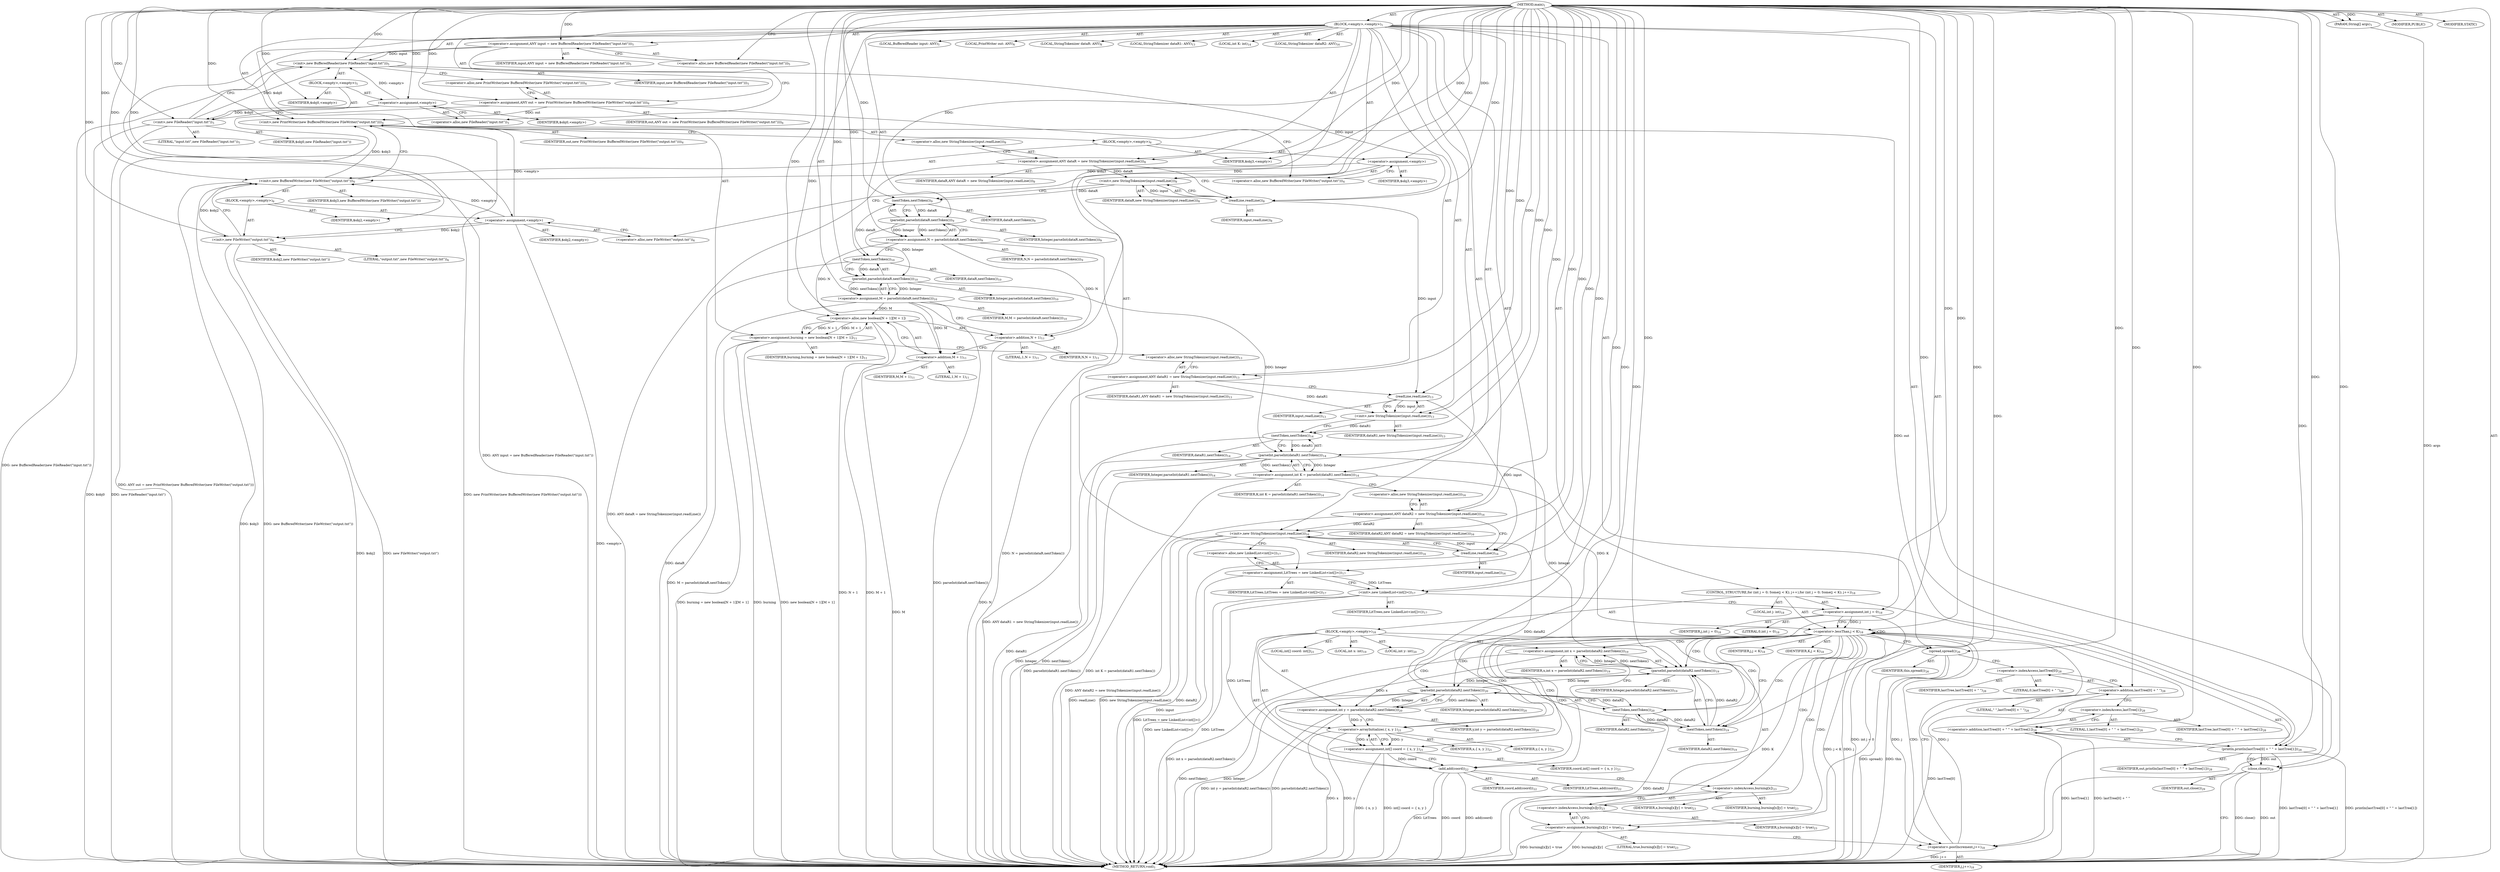 digraph "main" {  
"27" [label = <(METHOD,main)<SUB>1</SUB>> ]
"28" [label = <(PARAM,String[] args)<SUB>1</SUB>> ]
"29" [label = <(BLOCK,&lt;empty&gt;,&lt;empty&gt;)<SUB>1</SUB>> ]
"4" [label = <(LOCAL,BufferedReader input: ANY)<SUB>5</SUB>> ]
"30" [label = <(&lt;operator&gt;.assignment,ANY input = new BufferedReader(new FileReader(&quot;input.txt&quot;)))<SUB>5</SUB>> ]
"31" [label = <(IDENTIFIER,input,ANY input = new BufferedReader(new FileReader(&quot;input.txt&quot;)))<SUB>5</SUB>> ]
"32" [label = <(&lt;operator&gt;.alloc,new BufferedReader(new FileReader(&quot;input.txt&quot;)))<SUB>5</SUB>> ]
"33" [label = <(&lt;init&gt;,new BufferedReader(new FileReader(&quot;input.txt&quot;)))<SUB>5</SUB>> ]
"3" [label = <(IDENTIFIER,input,new BufferedReader(new FileReader(&quot;input.txt&quot;)))<SUB>5</SUB>> ]
"34" [label = <(BLOCK,&lt;empty&gt;,&lt;empty&gt;)<SUB>5</SUB>> ]
"35" [label = <(&lt;operator&gt;.assignment,&lt;empty&gt;)> ]
"36" [label = <(IDENTIFIER,$obj0,&lt;empty&gt;)> ]
"37" [label = <(&lt;operator&gt;.alloc,new FileReader(&quot;input.txt&quot;))<SUB>5</SUB>> ]
"38" [label = <(&lt;init&gt;,new FileReader(&quot;input.txt&quot;))<SUB>5</SUB>> ]
"39" [label = <(IDENTIFIER,$obj0,new FileReader(&quot;input.txt&quot;))> ]
"40" [label = <(LITERAL,&quot;input.txt&quot;,new FileReader(&quot;input.txt&quot;))<SUB>5</SUB>> ]
"41" [label = <(IDENTIFIER,$obj0,&lt;empty&gt;)> ]
"6" [label = <(LOCAL,PrintWriter out: ANY)<SUB>6</SUB>> ]
"42" [label = <(&lt;operator&gt;.assignment,ANY out = new PrintWriter(new BufferedWriter(new FileWriter(&quot;output.txt&quot;))))<SUB>6</SUB>> ]
"43" [label = <(IDENTIFIER,out,ANY out = new PrintWriter(new BufferedWriter(new FileWriter(&quot;output.txt&quot;))))<SUB>6</SUB>> ]
"44" [label = <(&lt;operator&gt;.alloc,new PrintWriter(new BufferedWriter(new FileWriter(&quot;output.txt&quot;))))<SUB>6</SUB>> ]
"45" [label = <(&lt;init&gt;,new PrintWriter(new BufferedWriter(new FileWriter(&quot;output.txt&quot;))))<SUB>6</SUB>> ]
"5" [label = <(IDENTIFIER,out,new PrintWriter(new BufferedWriter(new FileWriter(&quot;output.txt&quot;))))<SUB>6</SUB>> ]
"46" [label = <(BLOCK,&lt;empty&gt;,&lt;empty&gt;)<SUB>6</SUB>> ]
"47" [label = <(&lt;operator&gt;.assignment,&lt;empty&gt;)> ]
"48" [label = <(IDENTIFIER,$obj3,&lt;empty&gt;)> ]
"49" [label = <(&lt;operator&gt;.alloc,new BufferedWriter(new FileWriter(&quot;output.txt&quot;)))<SUB>6</SUB>> ]
"50" [label = <(&lt;init&gt;,new BufferedWriter(new FileWriter(&quot;output.txt&quot;)))<SUB>6</SUB>> ]
"51" [label = <(IDENTIFIER,$obj3,new BufferedWriter(new FileWriter(&quot;output.txt&quot;)))> ]
"52" [label = <(BLOCK,&lt;empty&gt;,&lt;empty&gt;)<SUB>6</SUB>> ]
"53" [label = <(&lt;operator&gt;.assignment,&lt;empty&gt;)> ]
"54" [label = <(IDENTIFIER,$obj2,&lt;empty&gt;)> ]
"55" [label = <(&lt;operator&gt;.alloc,new FileWriter(&quot;output.txt&quot;))<SUB>6</SUB>> ]
"56" [label = <(&lt;init&gt;,new FileWriter(&quot;output.txt&quot;))<SUB>6</SUB>> ]
"57" [label = <(IDENTIFIER,$obj2,new FileWriter(&quot;output.txt&quot;))> ]
"58" [label = <(LITERAL,&quot;output.txt&quot;,new FileWriter(&quot;output.txt&quot;))<SUB>6</SUB>> ]
"59" [label = <(IDENTIFIER,$obj2,&lt;empty&gt;)> ]
"60" [label = <(IDENTIFIER,$obj3,&lt;empty&gt;)> ]
"8" [label = <(LOCAL,StringTokenizer dataR: ANY)<SUB>8</SUB>> ]
"61" [label = <(&lt;operator&gt;.assignment,ANY dataR = new StringTokenizer(input.readLine()))<SUB>8</SUB>> ]
"62" [label = <(IDENTIFIER,dataR,ANY dataR = new StringTokenizer(input.readLine()))<SUB>8</SUB>> ]
"63" [label = <(&lt;operator&gt;.alloc,new StringTokenizer(input.readLine()))<SUB>8</SUB>> ]
"64" [label = <(&lt;init&gt;,new StringTokenizer(input.readLine()))<SUB>8</SUB>> ]
"7" [label = <(IDENTIFIER,dataR,new StringTokenizer(input.readLine()))<SUB>8</SUB>> ]
"65" [label = <(readLine,readLine())<SUB>8</SUB>> ]
"66" [label = <(IDENTIFIER,input,readLine())<SUB>8</SUB>> ]
"67" [label = <(&lt;operator&gt;.assignment,N = parseInt(dataR.nextToken()))<SUB>9</SUB>> ]
"68" [label = <(IDENTIFIER,N,N = parseInt(dataR.nextToken()))<SUB>9</SUB>> ]
"69" [label = <(parseInt,parseInt(dataR.nextToken()))<SUB>9</SUB>> ]
"70" [label = <(IDENTIFIER,Integer,parseInt(dataR.nextToken()))<SUB>9</SUB>> ]
"71" [label = <(nextToken,nextToken())<SUB>9</SUB>> ]
"72" [label = <(IDENTIFIER,dataR,nextToken())<SUB>9</SUB>> ]
"73" [label = <(&lt;operator&gt;.assignment,M = parseInt(dataR.nextToken()))<SUB>10</SUB>> ]
"74" [label = <(IDENTIFIER,M,M = parseInt(dataR.nextToken()))<SUB>10</SUB>> ]
"75" [label = <(parseInt,parseInt(dataR.nextToken()))<SUB>10</SUB>> ]
"76" [label = <(IDENTIFIER,Integer,parseInt(dataR.nextToken()))<SUB>10</SUB>> ]
"77" [label = <(nextToken,nextToken())<SUB>10</SUB>> ]
"78" [label = <(IDENTIFIER,dataR,nextToken())<SUB>10</SUB>> ]
"79" [label = <(&lt;operator&gt;.assignment,burning = new boolean[N + 1][M + 1])<SUB>11</SUB>> ]
"80" [label = <(IDENTIFIER,burning,burning = new boolean[N + 1][M + 1])<SUB>11</SUB>> ]
"81" [label = <(&lt;operator&gt;.alloc,new boolean[N + 1][M + 1])> ]
"82" [label = <(&lt;operator&gt;.addition,N + 1)<SUB>11</SUB>> ]
"83" [label = <(IDENTIFIER,N,N + 1)<SUB>11</SUB>> ]
"84" [label = <(LITERAL,1,N + 1)<SUB>11</SUB>> ]
"85" [label = <(&lt;operator&gt;.addition,M + 1)<SUB>11</SUB>> ]
"86" [label = <(IDENTIFIER,M,M + 1)<SUB>11</SUB>> ]
"87" [label = <(LITERAL,1,M + 1)<SUB>11</SUB>> ]
"10" [label = <(LOCAL,StringTokenizer dataR1: ANY)<SUB>13</SUB>> ]
"88" [label = <(&lt;operator&gt;.assignment,ANY dataR1 = new StringTokenizer(input.readLine()))<SUB>13</SUB>> ]
"89" [label = <(IDENTIFIER,dataR1,ANY dataR1 = new StringTokenizer(input.readLine()))<SUB>13</SUB>> ]
"90" [label = <(&lt;operator&gt;.alloc,new StringTokenizer(input.readLine()))<SUB>13</SUB>> ]
"91" [label = <(&lt;init&gt;,new StringTokenizer(input.readLine()))<SUB>13</SUB>> ]
"9" [label = <(IDENTIFIER,dataR1,new StringTokenizer(input.readLine()))<SUB>13</SUB>> ]
"92" [label = <(readLine,readLine())<SUB>13</SUB>> ]
"93" [label = <(IDENTIFIER,input,readLine())<SUB>13</SUB>> ]
"94" [label = <(LOCAL,int K: int)<SUB>14</SUB>> ]
"95" [label = <(&lt;operator&gt;.assignment,int K = parseInt(dataR1.nextToken()))<SUB>14</SUB>> ]
"96" [label = <(IDENTIFIER,K,int K = parseInt(dataR1.nextToken()))<SUB>14</SUB>> ]
"97" [label = <(parseInt,parseInt(dataR1.nextToken()))<SUB>14</SUB>> ]
"98" [label = <(IDENTIFIER,Integer,parseInt(dataR1.nextToken()))<SUB>14</SUB>> ]
"99" [label = <(nextToken,nextToken())<SUB>14</SUB>> ]
"100" [label = <(IDENTIFIER,dataR1,nextToken())<SUB>14</SUB>> ]
"12" [label = <(LOCAL,StringTokenizer dataR2: ANY)<SUB>16</SUB>> ]
"101" [label = <(&lt;operator&gt;.assignment,ANY dataR2 = new StringTokenizer(input.readLine()))<SUB>16</SUB>> ]
"102" [label = <(IDENTIFIER,dataR2,ANY dataR2 = new StringTokenizer(input.readLine()))<SUB>16</SUB>> ]
"103" [label = <(&lt;operator&gt;.alloc,new StringTokenizer(input.readLine()))<SUB>16</SUB>> ]
"104" [label = <(&lt;init&gt;,new StringTokenizer(input.readLine()))<SUB>16</SUB>> ]
"11" [label = <(IDENTIFIER,dataR2,new StringTokenizer(input.readLine()))<SUB>16</SUB>> ]
"105" [label = <(readLine,readLine())<SUB>16</SUB>> ]
"106" [label = <(IDENTIFIER,input,readLine())<SUB>16</SUB>> ]
"107" [label = <(&lt;operator&gt;.assignment,LitTrees = new LinkedList&lt;int[]&gt;())<SUB>17</SUB>> ]
"108" [label = <(IDENTIFIER,LitTrees,LitTrees = new LinkedList&lt;int[]&gt;())<SUB>17</SUB>> ]
"109" [label = <(&lt;operator&gt;.alloc,new LinkedList&lt;int[]&gt;())<SUB>17</SUB>> ]
"110" [label = <(&lt;init&gt;,new LinkedList&lt;int[]&gt;())<SUB>17</SUB>> ]
"111" [label = <(IDENTIFIER,LitTrees,new LinkedList&lt;int[]&gt;())<SUB>17</SUB>> ]
"112" [label = <(CONTROL_STRUCTURE,for (int j = 0; Some(j &lt; K); j++),for (int j = 0; Some(j &lt; K); j++))<SUB>18</SUB>> ]
"113" [label = <(LOCAL,int j: int)<SUB>18</SUB>> ]
"114" [label = <(&lt;operator&gt;.assignment,int j = 0)<SUB>18</SUB>> ]
"115" [label = <(IDENTIFIER,j,int j = 0)<SUB>18</SUB>> ]
"116" [label = <(LITERAL,0,int j = 0)<SUB>18</SUB>> ]
"117" [label = <(&lt;operator&gt;.lessThan,j &lt; K)<SUB>18</SUB>> ]
"118" [label = <(IDENTIFIER,j,j &lt; K)<SUB>18</SUB>> ]
"119" [label = <(IDENTIFIER,K,j &lt; K)<SUB>18</SUB>> ]
"120" [label = <(&lt;operator&gt;.postIncrement,j++)<SUB>18</SUB>> ]
"121" [label = <(IDENTIFIER,j,j++)<SUB>18</SUB>> ]
"122" [label = <(BLOCK,&lt;empty&gt;,&lt;empty&gt;)<SUB>18</SUB>> ]
"123" [label = <(LOCAL,int x: int)<SUB>19</SUB>> ]
"124" [label = <(&lt;operator&gt;.assignment,int x = parseInt(dataR2.nextToken()))<SUB>19</SUB>> ]
"125" [label = <(IDENTIFIER,x,int x = parseInt(dataR2.nextToken()))<SUB>19</SUB>> ]
"126" [label = <(parseInt,parseInt(dataR2.nextToken()))<SUB>19</SUB>> ]
"127" [label = <(IDENTIFIER,Integer,parseInt(dataR2.nextToken()))<SUB>19</SUB>> ]
"128" [label = <(nextToken,nextToken())<SUB>19</SUB>> ]
"129" [label = <(IDENTIFIER,dataR2,nextToken())<SUB>19</SUB>> ]
"130" [label = <(LOCAL,int y: int)<SUB>20</SUB>> ]
"131" [label = <(&lt;operator&gt;.assignment,int y = parseInt(dataR2.nextToken()))<SUB>20</SUB>> ]
"132" [label = <(IDENTIFIER,y,int y = parseInt(dataR2.nextToken()))<SUB>20</SUB>> ]
"133" [label = <(parseInt,parseInt(dataR2.nextToken()))<SUB>20</SUB>> ]
"134" [label = <(IDENTIFIER,Integer,parseInt(dataR2.nextToken()))<SUB>20</SUB>> ]
"135" [label = <(nextToken,nextToken())<SUB>20</SUB>> ]
"136" [label = <(IDENTIFIER,dataR2,nextToken())<SUB>20</SUB>> ]
"137" [label = <(LOCAL,int[] coord: int[])<SUB>21</SUB>> ]
"138" [label = <(&lt;operator&gt;.assignment,int[] coord = { x, y })<SUB>21</SUB>> ]
"139" [label = <(IDENTIFIER,coord,int[] coord = { x, y })<SUB>21</SUB>> ]
"140" [label = <(&lt;operator&gt;.arrayInitializer,{ x, y })<SUB>21</SUB>> ]
"141" [label = <(IDENTIFIER,x,{ x, y })<SUB>21</SUB>> ]
"142" [label = <(IDENTIFIER,y,{ x, y })<SUB>21</SUB>> ]
"143" [label = <(add,add(coord))<SUB>22</SUB>> ]
"144" [label = <(IDENTIFIER,LitTrees,add(coord))<SUB>22</SUB>> ]
"145" [label = <(IDENTIFIER,coord,add(coord))<SUB>22</SUB>> ]
"146" [label = <(&lt;operator&gt;.assignment,burning[x][y] = true)<SUB>23</SUB>> ]
"147" [label = <(&lt;operator&gt;.indexAccess,burning[x][y])<SUB>23</SUB>> ]
"148" [label = <(&lt;operator&gt;.indexAccess,burning[x])<SUB>23</SUB>> ]
"149" [label = <(IDENTIFIER,burning,burning[x][y] = true)<SUB>23</SUB>> ]
"150" [label = <(IDENTIFIER,x,burning[x][y] = true)<SUB>23</SUB>> ]
"151" [label = <(IDENTIFIER,y,burning[x][y] = true)<SUB>23</SUB>> ]
"152" [label = <(LITERAL,true,burning[x][y] = true)<SUB>23</SUB>> ]
"153" [label = <(spread,spread())<SUB>26</SUB>> ]
"154" [label = <(IDENTIFIER,this,spread())<SUB>26</SUB>> ]
"155" [label = <(println,println(lastTree[0] + &quot; &quot; + lastTree[1]))<SUB>28</SUB>> ]
"156" [label = <(IDENTIFIER,out,println(lastTree[0] + &quot; &quot; + lastTree[1]))<SUB>28</SUB>> ]
"157" [label = <(&lt;operator&gt;.addition,lastTree[0] + &quot; &quot; + lastTree[1])<SUB>28</SUB>> ]
"158" [label = <(&lt;operator&gt;.addition,lastTree[0] + &quot; &quot;)<SUB>28</SUB>> ]
"159" [label = <(&lt;operator&gt;.indexAccess,lastTree[0])<SUB>28</SUB>> ]
"160" [label = <(IDENTIFIER,lastTree,lastTree[0] + &quot; &quot;)<SUB>28</SUB>> ]
"161" [label = <(LITERAL,0,lastTree[0] + &quot; &quot;)<SUB>28</SUB>> ]
"162" [label = <(LITERAL,&quot; &quot;,lastTree[0] + &quot; &quot;)<SUB>28</SUB>> ]
"163" [label = <(&lt;operator&gt;.indexAccess,lastTree[1])<SUB>28</SUB>> ]
"164" [label = <(IDENTIFIER,lastTree,lastTree[0] + &quot; &quot; + lastTree[1])<SUB>28</SUB>> ]
"165" [label = <(LITERAL,1,lastTree[0] + &quot; &quot; + lastTree[1])<SUB>28</SUB>> ]
"166" [label = <(close,close())<SUB>29</SUB>> ]
"167" [label = <(IDENTIFIER,out,close())<SUB>29</SUB>> ]
"168" [label = <(MODIFIER,PUBLIC)> ]
"169" [label = <(MODIFIER,STATIC)> ]
"170" [label = <(METHOD_RETURN,void)<SUB>1</SUB>> ]
  "27" -> "28"  [ label = "AST: "] 
  "27" -> "29"  [ label = "AST: "] 
  "27" -> "168"  [ label = "AST: "] 
  "27" -> "169"  [ label = "AST: "] 
  "27" -> "170"  [ label = "AST: "] 
  "29" -> "4"  [ label = "AST: "] 
  "29" -> "30"  [ label = "AST: "] 
  "29" -> "33"  [ label = "AST: "] 
  "29" -> "6"  [ label = "AST: "] 
  "29" -> "42"  [ label = "AST: "] 
  "29" -> "45"  [ label = "AST: "] 
  "29" -> "8"  [ label = "AST: "] 
  "29" -> "61"  [ label = "AST: "] 
  "29" -> "64"  [ label = "AST: "] 
  "29" -> "67"  [ label = "AST: "] 
  "29" -> "73"  [ label = "AST: "] 
  "29" -> "79"  [ label = "AST: "] 
  "29" -> "10"  [ label = "AST: "] 
  "29" -> "88"  [ label = "AST: "] 
  "29" -> "91"  [ label = "AST: "] 
  "29" -> "94"  [ label = "AST: "] 
  "29" -> "95"  [ label = "AST: "] 
  "29" -> "12"  [ label = "AST: "] 
  "29" -> "101"  [ label = "AST: "] 
  "29" -> "104"  [ label = "AST: "] 
  "29" -> "107"  [ label = "AST: "] 
  "29" -> "110"  [ label = "AST: "] 
  "29" -> "112"  [ label = "AST: "] 
  "29" -> "153"  [ label = "AST: "] 
  "29" -> "155"  [ label = "AST: "] 
  "29" -> "166"  [ label = "AST: "] 
  "30" -> "31"  [ label = "AST: "] 
  "30" -> "32"  [ label = "AST: "] 
  "33" -> "3"  [ label = "AST: "] 
  "33" -> "34"  [ label = "AST: "] 
  "34" -> "35"  [ label = "AST: "] 
  "34" -> "38"  [ label = "AST: "] 
  "34" -> "41"  [ label = "AST: "] 
  "35" -> "36"  [ label = "AST: "] 
  "35" -> "37"  [ label = "AST: "] 
  "38" -> "39"  [ label = "AST: "] 
  "38" -> "40"  [ label = "AST: "] 
  "42" -> "43"  [ label = "AST: "] 
  "42" -> "44"  [ label = "AST: "] 
  "45" -> "5"  [ label = "AST: "] 
  "45" -> "46"  [ label = "AST: "] 
  "46" -> "47"  [ label = "AST: "] 
  "46" -> "50"  [ label = "AST: "] 
  "46" -> "60"  [ label = "AST: "] 
  "47" -> "48"  [ label = "AST: "] 
  "47" -> "49"  [ label = "AST: "] 
  "50" -> "51"  [ label = "AST: "] 
  "50" -> "52"  [ label = "AST: "] 
  "52" -> "53"  [ label = "AST: "] 
  "52" -> "56"  [ label = "AST: "] 
  "52" -> "59"  [ label = "AST: "] 
  "53" -> "54"  [ label = "AST: "] 
  "53" -> "55"  [ label = "AST: "] 
  "56" -> "57"  [ label = "AST: "] 
  "56" -> "58"  [ label = "AST: "] 
  "61" -> "62"  [ label = "AST: "] 
  "61" -> "63"  [ label = "AST: "] 
  "64" -> "7"  [ label = "AST: "] 
  "64" -> "65"  [ label = "AST: "] 
  "65" -> "66"  [ label = "AST: "] 
  "67" -> "68"  [ label = "AST: "] 
  "67" -> "69"  [ label = "AST: "] 
  "69" -> "70"  [ label = "AST: "] 
  "69" -> "71"  [ label = "AST: "] 
  "71" -> "72"  [ label = "AST: "] 
  "73" -> "74"  [ label = "AST: "] 
  "73" -> "75"  [ label = "AST: "] 
  "75" -> "76"  [ label = "AST: "] 
  "75" -> "77"  [ label = "AST: "] 
  "77" -> "78"  [ label = "AST: "] 
  "79" -> "80"  [ label = "AST: "] 
  "79" -> "81"  [ label = "AST: "] 
  "81" -> "82"  [ label = "AST: "] 
  "81" -> "85"  [ label = "AST: "] 
  "82" -> "83"  [ label = "AST: "] 
  "82" -> "84"  [ label = "AST: "] 
  "85" -> "86"  [ label = "AST: "] 
  "85" -> "87"  [ label = "AST: "] 
  "88" -> "89"  [ label = "AST: "] 
  "88" -> "90"  [ label = "AST: "] 
  "91" -> "9"  [ label = "AST: "] 
  "91" -> "92"  [ label = "AST: "] 
  "92" -> "93"  [ label = "AST: "] 
  "95" -> "96"  [ label = "AST: "] 
  "95" -> "97"  [ label = "AST: "] 
  "97" -> "98"  [ label = "AST: "] 
  "97" -> "99"  [ label = "AST: "] 
  "99" -> "100"  [ label = "AST: "] 
  "101" -> "102"  [ label = "AST: "] 
  "101" -> "103"  [ label = "AST: "] 
  "104" -> "11"  [ label = "AST: "] 
  "104" -> "105"  [ label = "AST: "] 
  "105" -> "106"  [ label = "AST: "] 
  "107" -> "108"  [ label = "AST: "] 
  "107" -> "109"  [ label = "AST: "] 
  "110" -> "111"  [ label = "AST: "] 
  "112" -> "113"  [ label = "AST: "] 
  "112" -> "114"  [ label = "AST: "] 
  "112" -> "117"  [ label = "AST: "] 
  "112" -> "120"  [ label = "AST: "] 
  "112" -> "122"  [ label = "AST: "] 
  "114" -> "115"  [ label = "AST: "] 
  "114" -> "116"  [ label = "AST: "] 
  "117" -> "118"  [ label = "AST: "] 
  "117" -> "119"  [ label = "AST: "] 
  "120" -> "121"  [ label = "AST: "] 
  "122" -> "123"  [ label = "AST: "] 
  "122" -> "124"  [ label = "AST: "] 
  "122" -> "130"  [ label = "AST: "] 
  "122" -> "131"  [ label = "AST: "] 
  "122" -> "137"  [ label = "AST: "] 
  "122" -> "138"  [ label = "AST: "] 
  "122" -> "143"  [ label = "AST: "] 
  "122" -> "146"  [ label = "AST: "] 
  "124" -> "125"  [ label = "AST: "] 
  "124" -> "126"  [ label = "AST: "] 
  "126" -> "127"  [ label = "AST: "] 
  "126" -> "128"  [ label = "AST: "] 
  "128" -> "129"  [ label = "AST: "] 
  "131" -> "132"  [ label = "AST: "] 
  "131" -> "133"  [ label = "AST: "] 
  "133" -> "134"  [ label = "AST: "] 
  "133" -> "135"  [ label = "AST: "] 
  "135" -> "136"  [ label = "AST: "] 
  "138" -> "139"  [ label = "AST: "] 
  "138" -> "140"  [ label = "AST: "] 
  "140" -> "141"  [ label = "AST: "] 
  "140" -> "142"  [ label = "AST: "] 
  "143" -> "144"  [ label = "AST: "] 
  "143" -> "145"  [ label = "AST: "] 
  "146" -> "147"  [ label = "AST: "] 
  "146" -> "152"  [ label = "AST: "] 
  "147" -> "148"  [ label = "AST: "] 
  "147" -> "151"  [ label = "AST: "] 
  "148" -> "149"  [ label = "AST: "] 
  "148" -> "150"  [ label = "AST: "] 
  "153" -> "154"  [ label = "AST: "] 
  "155" -> "156"  [ label = "AST: "] 
  "155" -> "157"  [ label = "AST: "] 
  "157" -> "158"  [ label = "AST: "] 
  "157" -> "163"  [ label = "AST: "] 
  "158" -> "159"  [ label = "AST: "] 
  "158" -> "162"  [ label = "AST: "] 
  "159" -> "160"  [ label = "AST: "] 
  "159" -> "161"  [ label = "AST: "] 
  "163" -> "164"  [ label = "AST: "] 
  "163" -> "165"  [ label = "AST: "] 
  "166" -> "167"  [ label = "AST: "] 
  "30" -> "37"  [ label = "CFG: "] 
  "33" -> "44"  [ label = "CFG: "] 
  "42" -> "49"  [ label = "CFG: "] 
  "45" -> "63"  [ label = "CFG: "] 
  "61" -> "65"  [ label = "CFG: "] 
  "64" -> "71"  [ label = "CFG: "] 
  "67" -> "77"  [ label = "CFG: "] 
  "73" -> "82"  [ label = "CFG: "] 
  "79" -> "90"  [ label = "CFG: "] 
  "88" -> "92"  [ label = "CFG: "] 
  "91" -> "99"  [ label = "CFG: "] 
  "95" -> "103"  [ label = "CFG: "] 
  "101" -> "105"  [ label = "CFG: "] 
  "104" -> "109"  [ label = "CFG: "] 
  "107" -> "110"  [ label = "CFG: "] 
  "110" -> "114"  [ label = "CFG: "] 
  "153" -> "159"  [ label = "CFG: "] 
  "155" -> "166"  [ label = "CFG: "] 
  "166" -> "170"  [ label = "CFG: "] 
  "32" -> "30"  [ label = "CFG: "] 
  "44" -> "42"  [ label = "CFG: "] 
  "63" -> "61"  [ label = "CFG: "] 
  "65" -> "64"  [ label = "CFG: "] 
  "69" -> "67"  [ label = "CFG: "] 
  "75" -> "73"  [ label = "CFG: "] 
  "81" -> "79"  [ label = "CFG: "] 
  "90" -> "88"  [ label = "CFG: "] 
  "92" -> "91"  [ label = "CFG: "] 
  "97" -> "95"  [ label = "CFG: "] 
  "103" -> "101"  [ label = "CFG: "] 
  "105" -> "104"  [ label = "CFG: "] 
  "109" -> "107"  [ label = "CFG: "] 
  "114" -> "117"  [ label = "CFG: "] 
  "117" -> "128"  [ label = "CFG: "] 
  "117" -> "153"  [ label = "CFG: "] 
  "120" -> "117"  [ label = "CFG: "] 
  "157" -> "155"  [ label = "CFG: "] 
  "35" -> "38"  [ label = "CFG: "] 
  "38" -> "33"  [ label = "CFG: "] 
  "47" -> "55"  [ label = "CFG: "] 
  "50" -> "45"  [ label = "CFG: "] 
  "71" -> "69"  [ label = "CFG: "] 
  "77" -> "75"  [ label = "CFG: "] 
  "82" -> "85"  [ label = "CFG: "] 
  "85" -> "81"  [ label = "CFG: "] 
  "99" -> "97"  [ label = "CFG: "] 
  "124" -> "135"  [ label = "CFG: "] 
  "131" -> "140"  [ label = "CFG: "] 
  "138" -> "143"  [ label = "CFG: "] 
  "143" -> "148"  [ label = "CFG: "] 
  "146" -> "120"  [ label = "CFG: "] 
  "158" -> "163"  [ label = "CFG: "] 
  "163" -> "157"  [ label = "CFG: "] 
  "37" -> "35"  [ label = "CFG: "] 
  "49" -> "47"  [ label = "CFG: "] 
  "126" -> "124"  [ label = "CFG: "] 
  "133" -> "131"  [ label = "CFG: "] 
  "140" -> "138"  [ label = "CFG: "] 
  "147" -> "146"  [ label = "CFG: "] 
  "159" -> "158"  [ label = "CFG: "] 
  "53" -> "56"  [ label = "CFG: "] 
  "56" -> "50"  [ label = "CFG: "] 
  "128" -> "126"  [ label = "CFG: "] 
  "135" -> "133"  [ label = "CFG: "] 
  "148" -> "147"  [ label = "CFG: "] 
  "55" -> "53"  [ label = "CFG: "] 
  "27" -> "32"  [ label = "CFG: "] 
  "28" -> "170"  [ label = "DDG: args"] 
  "30" -> "170"  [ label = "DDG: ANY input = new BufferedReader(new FileReader(&quot;input.txt&quot;))"] 
  "38" -> "170"  [ label = "DDG: $obj0"] 
  "38" -> "170"  [ label = "DDG: new FileReader(&quot;input.txt&quot;)"] 
  "33" -> "170"  [ label = "DDG: new BufferedReader(new FileReader(&quot;input.txt&quot;))"] 
  "42" -> "170"  [ label = "DDG: ANY out = new PrintWriter(new BufferedWriter(new FileWriter(&quot;output.txt&quot;)))"] 
  "50" -> "170"  [ label = "DDG: $obj3"] 
  "53" -> "170"  [ label = "DDG: &lt;empty&gt;"] 
  "56" -> "170"  [ label = "DDG: $obj2"] 
  "56" -> "170"  [ label = "DDG: new FileWriter(&quot;output.txt&quot;)"] 
  "50" -> "170"  [ label = "DDG: new BufferedWriter(new FileWriter(&quot;output.txt&quot;))"] 
  "45" -> "170"  [ label = "DDG: new PrintWriter(new BufferedWriter(new FileWriter(&quot;output.txt&quot;)))"] 
  "61" -> "170"  [ label = "DDG: ANY dataR = new StringTokenizer(input.readLine())"] 
  "67" -> "170"  [ label = "DDG: N = parseInt(dataR.nextToken())"] 
  "77" -> "170"  [ label = "DDG: dataR"] 
  "73" -> "170"  [ label = "DDG: parseInt(dataR.nextToken())"] 
  "73" -> "170"  [ label = "DDG: M = parseInt(dataR.nextToken())"] 
  "79" -> "170"  [ label = "DDG: burning"] 
  "82" -> "170"  [ label = "DDG: N"] 
  "81" -> "170"  [ label = "DDG: N + 1"] 
  "85" -> "170"  [ label = "DDG: M"] 
  "81" -> "170"  [ label = "DDG: M + 1"] 
  "79" -> "170"  [ label = "DDG: new boolean[N + 1][M + 1]"] 
  "79" -> "170"  [ label = "DDG: burning = new boolean[N + 1][M + 1]"] 
  "88" -> "170"  [ label = "DDG: ANY dataR1 = new StringTokenizer(input.readLine())"] 
  "97" -> "170"  [ label = "DDG: Integer"] 
  "99" -> "170"  [ label = "DDG: dataR1"] 
  "97" -> "170"  [ label = "DDG: nextToken()"] 
  "95" -> "170"  [ label = "DDG: parseInt(dataR1.nextToken())"] 
  "95" -> "170"  [ label = "DDG: int K = parseInt(dataR1.nextToken())"] 
  "101" -> "170"  [ label = "DDG: ANY dataR2 = new StringTokenizer(input.readLine())"] 
  "104" -> "170"  [ label = "DDG: dataR2"] 
  "105" -> "170"  [ label = "DDG: input"] 
  "104" -> "170"  [ label = "DDG: readLine()"] 
  "104" -> "170"  [ label = "DDG: new StringTokenizer(input.readLine())"] 
  "107" -> "170"  [ label = "DDG: LitTrees = new LinkedList&lt;int[]&gt;()"] 
  "110" -> "170"  [ label = "DDG: LitTrees"] 
  "110" -> "170"  [ label = "DDG: new LinkedList&lt;int[]&gt;()"] 
  "114" -> "170"  [ label = "DDG: int j = 0"] 
  "117" -> "170"  [ label = "DDG: j"] 
  "117" -> "170"  [ label = "DDG: K"] 
  "117" -> "170"  [ label = "DDG: j &lt; K"] 
  "153" -> "170"  [ label = "DDG: spread()"] 
  "158" -> "170"  [ label = "DDG: lastTree[0]"] 
  "157" -> "170"  [ label = "DDG: lastTree[0] + &quot; &quot;"] 
  "157" -> "170"  [ label = "DDG: lastTree[1]"] 
  "155" -> "170"  [ label = "DDG: lastTree[0] + &quot; &quot; + lastTree[1]"] 
  "155" -> "170"  [ label = "DDG: println(lastTree[0] + &quot; &quot; + lastTree[1])"] 
  "166" -> "170"  [ label = "DDG: out"] 
  "166" -> "170"  [ label = "DDG: close()"] 
  "124" -> "170"  [ label = "DDG: int x = parseInt(dataR2.nextToken())"] 
  "133" -> "170"  [ label = "DDG: Integer"] 
  "135" -> "170"  [ label = "DDG: dataR2"] 
  "133" -> "170"  [ label = "DDG: nextToken()"] 
  "131" -> "170"  [ label = "DDG: parseInt(dataR2.nextToken())"] 
  "131" -> "170"  [ label = "DDG: int y = parseInt(dataR2.nextToken())"] 
  "140" -> "170"  [ label = "DDG: x"] 
  "140" -> "170"  [ label = "DDG: y"] 
  "138" -> "170"  [ label = "DDG: { x, y }"] 
  "138" -> "170"  [ label = "DDG: int[] coord = { x, y }"] 
  "143" -> "170"  [ label = "DDG: LitTrees"] 
  "143" -> "170"  [ label = "DDG: coord"] 
  "143" -> "170"  [ label = "DDG: add(coord)"] 
  "146" -> "170"  [ label = "DDG: burning[x][y]"] 
  "146" -> "170"  [ label = "DDG: burning[x][y] = true"] 
  "120" -> "170"  [ label = "DDG: j++"] 
  "153" -> "170"  [ label = "DDG: this"] 
  "27" -> "28"  [ label = "DDG: "] 
  "27" -> "30"  [ label = "DDG: "] 
  "27" -> "42"  [ label = "DDG: "] 
  "27" -> "61"  [ label = "DDG: "] 
  "69" -> "67"  [ label = "DDG: Integer"] 
  "69" -> "67"  [ label = "DDG: nextToken()"] 
  "75" -> "73"  [ label = "DDG: Integer"] 
  "75" -> "73"  [ label = "DDG: nextToken()"] 
  "81" -> "79"  [ label = "DDG: N + 1"] 
  "81" -> "79"  [ label = "DDG: M + 1"] 
  "27" -> "88"  [ label = "DDG: "] 
  "97" -> "95"  [ label = "DDG: Integer"] 
  "97" -> "95"  [ label = "DDG: nextToken()"] 
  "27" -> "101"  [ label = "DDG: "] 
  "27" -> "107"  [ label = "DDG: "] 
  "30" -> "33"  [ label = "DDG: input"] 
  "27" -> "33"  [ label = "DDG: "] 
  "35" -> "33"  [ label = "DDG: &lt;empty&gt;"] 
  "38" -> "33"  [ label = "DDG: $obj0"] 
  "42" -> "45"  [ label = "DDG: out"] 
  "27" -> "45"  [ label = "DDG: "] 
  "53" -> "45"  [ label = "DDG: &lt;empty&gt;"] 
  "50" -> "45"  [ label = "DDG: $obj3"] 
  "61" -> "64"  [ label = "DDG: dataR"] 
  "27" -> "64"  [ label = "DDG: "] 
  "65" -> "64"  [ label = "DDG: input"] 
  "88" -> "91"  [ label = "DDG: dataR1"] 
  "27" -> "91"  [ label = "DDG: "] 
  "92" -> "91"  [ label = "DDG: input"] 
  "101" -> "104"  [ label = "DDG: dataR2"] 
  "27" -> "104"  [ label = "DDG: "] 
  "105" -> "104"  [ label = "DDG: input"] 
  "107" -> "110"  [ label = "DDG: LitTrees"] 
  "27" -> "110"  [ label = "DDG: "] 
  "27" -> "114"  [ label = "DDG: "] 
  "27" -> "153"  [ label = "DDG: "] 
  "45" -> "155"  [ label = "DDG: out"] 
  "27" -> "155"  [ label = "DDG: "] 
  "155" -> "166"  [ label = "DDG: out"] 
  "27" -> "166"  [ label = "DDG: "] 
  "27" -> "35"  [ label = "DDG: "] 
  "27" -> "41"  [ label = "DDG: "] 
  "27" -> "47"  [ label = "DDG: "] 
  "27" -> "60"  [ label = "DDG: "] 
  "33" -> "65"  [ label = "DDG: input"] 
  "27" -> "65"  [ label = "DDG: "] 
  "27" -> "69"  [ label = "DDG: "] 
  "71" -> "69"  [ label = "DDG: dataR"] 
  "69" -> "75"  [ label = "DDG: Integer"] 
  "27" -> "75"  [ label = "DDG: "] 
  "77" -> "75"  [ label = "DDG: dataR"] 
  "67" -> "81"  [ label = "DDG: N"] 
  "27" -> "81"  [ label = "DDG: "] 
  "73" -> "81"  [ label = "DDG: M"] 
  "65" -> "92"  [ label = "DDG: input"] 
  "27" -> "92"  [ label = "DDG: "] 
  "75" -> "97"  [ label = "DDG: Integer"] 
  "27" -> "97"  [ label = "DDG: "] 
  "99" -> "97"  [ label = "DDG: dataR1"] 
  "92" -> "105"  [ label = "DDG: input"] 
  "27" -> "105"  [ label = "DDG: "] 
  "114" -> "117"  [ label = "DDG: j"] 
  "120" -> "117"  [ label = "DDG: j"] 
  "27" -> "117"  [ label = "DDG: "] 
  "95" -> "117"  [ label = "DDG: K"] 
  "117" -> "120"  [ label = "DDG: j"] 
  "27" -> "120"  [ label = "DDG: "] 
  "126" -> "124"  [ label = "DDG: Integer"] 
  "126" -> "124"  [ label = "DDG: nextToken()"] 
  "133" -> "131"  [ label = "DDG: Integer"] 
  "133" -> "131"  [ label = "DDG: nextToken()"] 
  "140" -> "138"  [ label = "DDG: x"] 
  "140" -> "138"  [ label = "DDG: y"] 
  "27" -> "146"  [ label = "DDG: "] 
  "27" -> "157"  [ label = "DDG: "] 
  "35" -> "38"  [ label = "DDG: $obj0"] 
  "27" -> "38"  [ label = "DDG: "] 
  "47" -> "50"  [ label = "DDG: $obj3"] 
  "27" -> "50"  [ label = "DDG: "] 
  "53" -> "50"  [ label = "DDG: &lt;empty&gt;"] 
  "56" -> "50"  [ label = "DDG: $obj2"] 
  "64" -> "71"  [ label = "DDG: dataR"] 
  "27" -> "71"  [ label = "DDG: "] 
  "71" -> "77"  [ label = "DDG: dataR"] 
  "27" -> "77"  [ label = "DDG: "] 
  "67" -> "82"  [ label = "DDG: N"] 
  "27" -> "82"  [ label = "DDG: "] 
  "73" -> "85"  [ label = "DDG: M"] 
  "27" -> "85"  [ label = "DDG: "] 
  "91" -> "99"  [ label = "DDG: dataR1"] 
  "27" -> "99"  [ label = "DDG: "] 
  "110" -> "143"  [ label = "DDG: LitTrees"] 
  "27" -> "143"  [ label = "DDG: "] 
  "138" -> "143"  [ label = "DDG: coord"] 
  "27" -> "158"  [ label = "DDG: "] 
  "27" -> "53"  [ label = "DDG: "] 
  "27" -> "59"  [ label = "DDG: "] 
  "97" -> "126"  [ label = "DDG: Integer"] 
  "133" -> "126"  [ label = "DDG: Integer"] 
  "27" -> "126"  [ label = "DDG: "] 
  "128" -> "126"  [ label = "DDG: dataR2"] 
  "126" -> "133"  [ label = "DDG: Integer"] 
  "27" -> "133"  [ label = "DDG: "] 
  "135" -> "133"  [ label = "DDG: dataR2"] 
  "124" -> "140"  [ label = "DDG: x"] 
  "27" -> "140"  [ label = "DDG: "] 
  "131" -> "140"  [ label = "DDG: y"] 
  "53" -> "56"  [ label = "DDG: $obj2"] 
  "27" -> "56"  [ label = "DDG: "] 
  "104" -> "128"  [ label = "DDG: dataR2"] 
  "135" -> "128"  [ label = "DDG: dataR2"] 
  "27" -> "128"  [ label = "DDG: "] 
  "128" -> "135"  [ label = "DDG: dataR2"] 
  "27" -> "135"  [ label = "DDG: "] 
  "117" -> "120"  [ label = "CDG: "] 
  "117" -> "146"  [ label = "CDG: "] 
  "117" -> "128"  [ label = "CDG: "] 
  "117" -> "131"  [ label = "CDG: "] 
  "117" -> "147"  [ label = "CDG: "] 
  "117" -> "135"  [ label = "CDG: "] 
  "117" -> "117"  [ label = "CDG: "] 
  "117" -> "138"  [ label = "CDG: "] 
  "117" -> "140"  [ label = "CDG: "] 
  "117" -> "148"  [ label = "CDG: "] 
  "117" -> "143"  [ label = "CDG: "] 
  "117" -> "124"  [ label = "CDG: "] 
  "117" -> "126"  [ label = "CDG: "] 
  "117" -> "133"  [ label = "CDG: "] 
}
